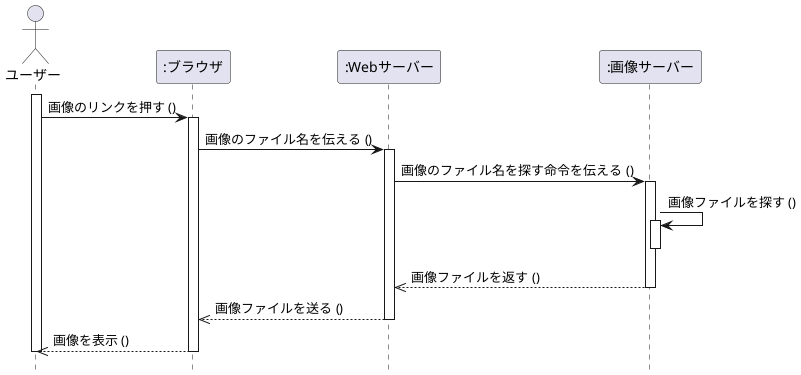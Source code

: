 @startuml 演習4-6
hide footbox
Actor ユーザー as user
participant ":ブラウザ" as browser 
participant ":Webサーバー" as web
participant ":画像サーバー" as image 
activate user
user -> browser: 画像のリンクを押す ()
activate browser
browser -> web: 画像のファイル名を伝える ()
activate web
web -> image: 画像のファイル名を探す命令を伝える ()
activate image
image -> image: 画像ファイルを探す ()
    activate image
deactivate image
image -->> web: 画像ファイルを返す ()
deactivate image
web -->> browser: 画像ファイルを送る ()
deactivate web
browser -->> user: 画像を表示 ()
deactivate browser
deactivate user
@enduml